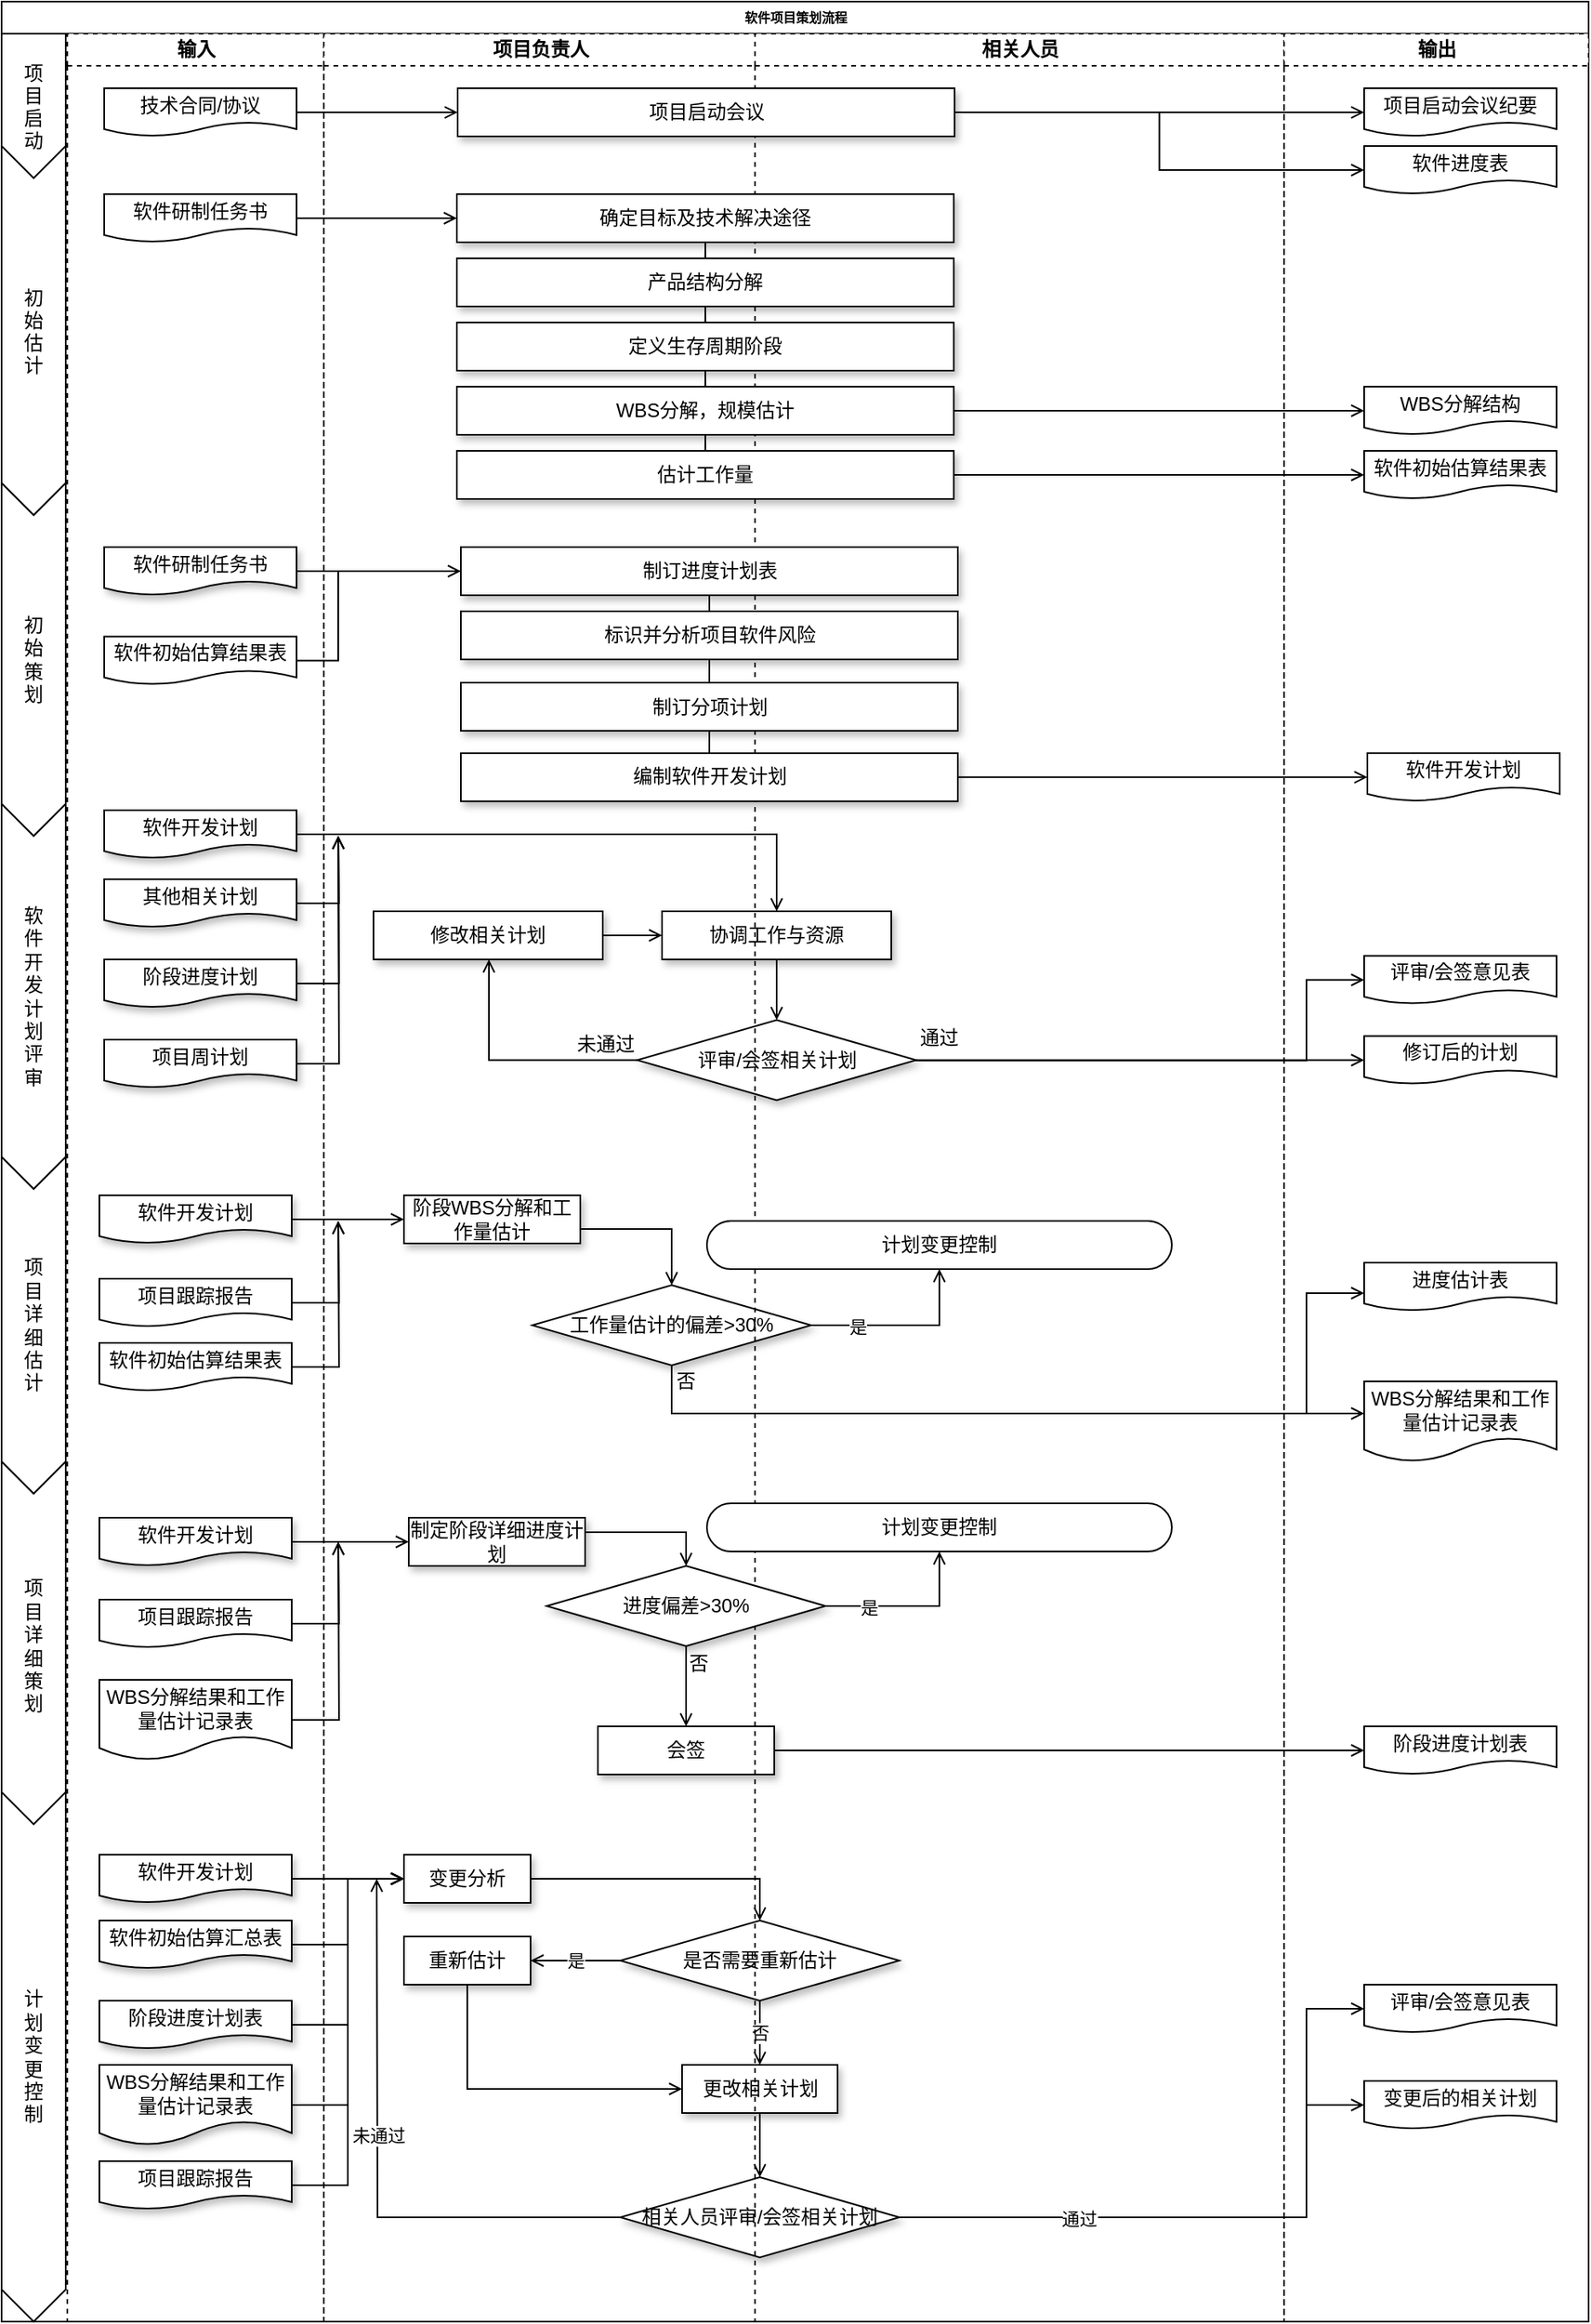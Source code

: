 <mxfile version="14.1.9" type="github">
  <diagram id="w8SpEJB-sEDBSY9oFkV7" name="Page-1">
    <mxGraphModel dx="1609" dy="449" grid="1" gridSize="10" guides="1" tooltips="1" connect="1" arrows="1" fold="1" page="1" pageScale="1" pageWidth="827" pageHeight="1169" math="0" shadow="0">
      <root>
        <mxCell id="0" />
        <mxCell id="1" parent="0" />
        <mxCell id="Btssx9xaQbp5NQotayz1-1" value="软件项目策划流程" style="swimlane;html=1;childLayout=stackLayout;startSize=20;rounded=0;shadow=0;labelBackgroundColor=none;strokeWidth=1;fontFamily=Verdana;fontSize=8;align=center;" parent="1" vertex="1">
          <mxGeometry x="-810" y="20" width="990" height="1446" as="geometry">
            <mxRectangle x="20" y="940" width="60" height="20" as="alternateBounds" />
          </mxGeometry>
        </mxCell>
        <mxCell id="Btssx9xaQbp5NQotayz1-191" value="" style="group" parent="Btssx9xaQbp5NQotayz1-1" vertex="1" connectable="0">
          <mxGeometry y="20" width="41" height="1426" as="geometry" />
        </mxCell>
        <mxCell id="Btssx9xaQbp5NQotayz1-184" value="项&lt;br&gt;目&lt;br&gt;详&lt;br&gt;细&lt;br&gt;估&lt;br&gt;计" style="shape=step;perimeter=stepPerimeter;whiteSpace=wrap;html=1;fixedSize=1;size=20;direction=south;" parent="Btssx9xaQbp5NQotayz1-191" vertex="1">
          <mxGeometry y="700" width="40" height="210" as="geometry" />
        </mxCell>
        <mxCell id="Btssx9xaQbp5NQotayz1-183" value="软&lt;br&gt;件&lt;br&gt;开&lt;br&gt;发&lt;br&gt;计&lt;br&gt;划&lt;br&gt;评&lt;br&gt;审" style="shape=step;perimeter=stepPerimeter;whiteSpace=wrap;html=1;fixedSize=1;size=20;direction=south;" parent="Btssx9xaQbp5NQotayz1-191" vertex="1">
          <mxGeometry y="480" width="40" height="240" as="geometry" />
        </mxCell>
        <mxCell id="Btssx9xaQbp5NQotayz1-180" value="初&lt;br&gt;始&lt;br&gt;策&lt;br&gt;划" style="shape=step;perimeter=stepPerimeter;whiteSpace=wrap;html=1;fixedSize=1;size=20;direction=south;" parent="Btssx9xaQbp5NQotayz1-191" vertex="1">
          <mxGeometry y="280" width="40" height="220" as="geometry" />
        </mxCell>
        <mxCell id="Btssx9xaQbp5NQotayz1-181" value="初&#xa;始&#xa;估&#xa;计" style="shape=offPageConnector;size=0.087;flipV=0;horizontal=1;" parent="Btssx9xaQbp5NQotayz1-191" vertex="1">
          <mxGeometry y="70" width="40" height="230" as="geometry" />
        </mxCell>
        <mxCell id="zPj_kpgLHt92mjGpTAv6-25" value="项&lt;br&gt;目&lt;br&gt;详&lt;br&gt;细&lt;br&gt;策&lt;br&gt;划" style="shape=step;perimeter=stepPerimeter;whiteSpace=wrap;html=1;fixedSize=1;size=20;direction=south;" parent="Btssx9xaQbp5NQotayz1-191" vertex="1">
          <mxGeometry y="890" width="40" height="230" as="geometry" />
        </mxCell>
        <mxCell id="zPj_kpgLHt92mjGpTAv6-26" value="&lt;span&gt;计&lt;/span&gt;&lt;br&gt;&lt;span&gt;划&lt;/span&gt;&lt;br&gt;&lt;span&gt;变&lt;/span&gt;&lt;br&gt;&lt;span&gt;更&lt;/span&gt;&lt;br&gt;&lt;span&gt;控&lt;/span&gt;&lt;br&gt;&lt;span&gt;制&lt;/span&gt;" style="shape=step;perimeter=stepPerimeter;whiteSpace=wrap;html=1;fixedSize=1;size=20;direction=south;" parent="Btssx9xaQbp5NQotayz1-191" vertex="1">
          <mxGeometry y="1096" width="40" height="330" as="geometry" />
        </mxCell>
        <mxCell id="Vag_nINS23XWTEaKlg8r-5" value="项&#xa;目&#xa;启&#xa;动" style="shape=offPageConnector;size=0.222;flipV=0;horizontal=1;" parent="Btssx9xaQbp5NQotayz1-191" vertex="1">
          <mxGeometry width="40" height="90" as="geometry" />
        </mxCell>
        <mxCell id="zPj_kpgLHt92mjGpTAv6-59" style="edgeStyle=orthogonalEdgeStyle;rounded=0;orthogonalLoop=1;jettySize=auto;html=1;endArrow=open;endFill=0;" parent="Btssx9xaQbp5NQotayz1-1" source="zPj_kpgLHt92mjGpTAv6-57" target="zPj_kpgLHt92mjGpTAv6-51" edge="1">
          <mxGeometry relative="1" as="geometry" />
        </mxCell>
        <mxCell id="zPj_kpgLHt92mjGpTAv6-11" style="edgeStyle=orthogonalEdgeStyle;rounded=0;orthogonalLoop=1;jettySize=auto;html=1;endArrow=open;endFill=0;" parent="Btssx9xaQbp5NQotayz1-1" source="zPj_kpgLHt92mjGpTAv6-1" target="zPj_kpgLHt92mjGpTAv6-6" edge="1">
          <mxGeometry relative="1" as="geometry" />
        </mxCell>
        <mxCell id="zPj_kpgLHt92mjGpTAv6-22" style="edgeStyle=orthogonalEdgeStyle;rounded=0;orthogonalLoop=1;jettySize=auto;html=1;entryX=0;entryY=0.5;entryDx=0;entryDy=0;endArrow=open;endFill=0;" parent="Btssx9xaQbp5NQotayz1-1" source="zPj_kpgLHt92mjGpTAv6-10" target="zPj_kpgLHt92mjGpTAv6-20" edge="1">
          <mxGeometry relative="1" as="geometry">
            <Array as="points">
              <mxPoint x="814" y="1381" />
              <mxPoint x="814" y="1311" />
            </Array>
          </mxGeometry>
        </mxCell>
        <mxCell id="zPj_kpgLHt92mjGpTAv6-23" style="edgeStyle=orthogonalEdgeStyle;rounded=0;orthogonalLoop=1;jettySize=auto;html=1;entryX=0;entryY=0.5;entryDx=0;entryDy=0;endArrow=open;endFill=0;" parent="Btssx9xaQbp5NQotayz1-1" source="zPj_kpgLHt92mjGpTAv6-10" target="zPj_kpgLHt92mjGpTAv6-21" edge="1">
          <mxGeometry relative="1" as="geometry">
            <Array as="points">
              <mxPoint x="814" y="1381" />
              <mxPoint x="814" y="1251" />
            </Array>
          </mxGeometry>
        </mxCell>
        <mxCell id="zPj_kpgLHt92mjGpTAv6-24" value="通过" style="edgeLabel;html=1;align=center;verticalAlign=middle;resizable=0;points=[];" parent="zPj_kpgLHt92mjGpTAv6-23" vertex="1" connectable="0">
          <mxGeometry x="-0.468" y="-1" relative="1" as="geometry">
            <mxPoint as="offset" />
          </mxGeometry>
        </mxCell>
        <mxCell id="zPj_kpgLHt92mjGpTAv6-67" style="edgeStyle=orthogonalEdgeStyle;rounded=0;orthogonalLoop=1;jettySize=auto;html=1;entryX=0;entryY=0.5;entryDx=0;entryDy=0;endArrow=open;endFill=0;" parent="Btssx9xaQbp5NQotayz1-1" source="zPj_kpgLHt92mjGpTAv6-2" target="zPj_kpgLHt92mjGpTAv6-6" edge="1">
          <mxGeometry relative="1" as="geometry" />
        </mxCell>
        <mxCell id="zPj_kpgLHt92mjGpTAv6-68" style="edgeStyle=orthogonalEdgeStyle;rounded=0;orthogonalLoop=1;jettySize=auto;html=1;entryX=0;entryY=0.5;entryDx=0;entryDy=0;endArrow=open;endFill=0;" parent="Btssx9xaQbp5NQotayz1-1" source="zPj_kpgLHt92mjGpTAv6-3" target="zPj_kpgLHt92mjGpTAv6-6" edge="1">
          <mxGeometry relative="1" as="geometry" />
        </mxCell>
        <mxCell id="zPj_kpgLHt92mjGpTAv6-69" style="edgeStyle=orthogonalEdgeStyle;rounded=0;orthogonalLoop=1;jettySize=auto;html=1;entryX=0;entryY=0.5;entryDx=0;entryDy=0;endArrow=open;endFill=0;" parent="Btssx9xaQbp5NQotayz1-1" source="zPj_kpgLHt92mjGpTAv6-4" target="zPj_kpgLHt92mjGpTAv6-6" edge="1">
          <mxGeometry relative="1" as="geometry" />
        </mxCell>
        <mxCell id="zPj_kpgLHt92mjGpTAv6-70" style="edgeStyle=orthogonalEdgeStyle;rounded=0;orthogonalLoop=1;jettySize=auto;html=1;entryX=0;entryY=0.5;entryDx=0;entryDy=0;endArrow=open;endFill=0;" parent="Btssx9xaQbp5NQotayz1-1" source="zPj_kpgLHt92mjGpTAv6-5" target="zPj_kpgLHt92mjGpTAv6-6" edge="1">
          <mxGeometry relative="1" as="geometry" />
        </mxCell>
        <mxCell id="Btssx9xaQbp5NQotayz1-65" value="输入" style="swimlane;html=1;startSize=20;dashed=1;" parent="Btssx9xaQbp5NQotayz1-1" vertex="1">
          <mxGeometry x="41" y="20" width="160" height="1426" as="geometry" />
        </mxCell>
        <mxCell id="Btssx9xaQbp5NQotayz1-213" value="软件初始估算结果表" style="shape=document;whiteSpace=wrap;html=1;boundedLbl=1;fontSize=12;" parent="Btssx9xaQbp5NQotayz1-65" vertex="1">
          <mxGeometry x="23" y="375.75" width="120" height="30" as="geometry" />
        </mxCell>
        <mxCell id="zPj_kpgLHt92mjGpTAv6-1" value="软件开发计划" style="shape=document;whiteSpace=wrap;html=1;boundedLbl=1;shadow=1;fontSize=12;" parent="Btssx9xaQbp5NQotayz1-65" vertex="1">
          <mxGeometry x="20" y="1135" width="120" height="30" as="geometry" />
        </mxCell>
        <mxCell id="zPj_kpgLHt92mjGpTAv6-2" value="软件初始估算汇总表" style="shape=document;whiteSpace=wrap;html=1;boundedLbl=1;shadow=1;fontSize=12;" parent="Btssx9xaQbp5NQotayz1-65" vertex="1">
          <mxGeometry x="20" y="1176" width="120" height="30" as="geometry" />
        </mxCell>
        <mxCell id="zPj_kpgLHt92mjGpTAv6-3" value="阶段进度计划表" style="shape=document;whiteSpace=wrap;html=1;boundedLbl=1;shadow=1;fontSize=12;" parent="Btssx9xaQbp5NQotayz1-65" vertex="1">
          <mxGeometry x="20" y="1226" width="120" height="30" as="geometry" />
        </mxCell>
        <mxCell id="zPj_kpgLHt92mjGpTAv6-4" value="WBS分解结果和工作量估计记录表" style="shape=document;whiteSpace=wrap;html=1;boundedLbl=1;shadow=1;fontSize=12;" parent="Btssx9xaQbp5NQotayz1-65" vertex="1">
          <mxGeometry x="20" y="1266" width="120" height="50" as="geometry" />
        </mxCell>
        <mxCell id="zPj_kpgLHt92mjGpTAv6-5" value="项目跟踪报告" style="shape=document;whiteSpace=wrap;html=1;boundedLbl=1;shadow=1;fontSize=12;" parent="Btssx9xaQbp5NQotayz1-65" vertex="1">
          <mxGeometry x="20" y="1326" width="120" height="30" as="geometry" />
        </mxCell>
        <mxCell id="zPj_kpgLHt92mjGpTAv6-28" value="软件开发计划" style="shape=document;whiteSpace=wrap;html=1;boundedLbl=1;shadow=1;fontSize=12;" parent="Btssx9xaQbp5NQotayz1-65" vertex="1">
          <mxGeometry x="20" y="724" width="120" height="30" as="geometry" />
        </mxCell>
        <mxCell id="zPj_kpgLHt92mjGpTAv6-29" value="项目跟踪报告" style="shape=document;whiteSpace=wrap;html=1;boundedLbl=1;fontSize=12;" parent="Btssx9xaQbp5NQotayz1-65" vertex="1">
          <mxGeometry x="20" y="776" width="120" height="30" as="geometry" />
        </mxCell>
        <mxCell id="zPj_kpgLHt92mjGpTAv6-30" value="软件初始估算结果表" style="shape=document;whiteSpace=wrap;html=1;boundedLbl=1;fontSize=12;" parent="Btssx9xaQbp5NQotayz1-65" vertex="1">
          <mxGeometry x="20" y="816" width="120" height="30" as="geometry" />
        </mxCell>
        <mxCell id="zPj_kpgLHt92mjGpTAv6-54" value="软件开发计划" style="shape=document;whiteSpace=wrap;html=1;boundedLbl=1;shadow=1;fontSize=12;" parent="Btssx9xaQbp5NQotayz1-65" vertex="1">
          <mxGeometry x="20" y="925" width="120" height="30" as="geometry" />
        </mxCell>
        <mxCell id="zPj_kpgLHt92mjGpTAv6-55" value="项目跟踪报告" style="shape=document;whiteSpace=wrap;html=1;boundedLbl=1;fontSize=12;" parent="Btssx9xaQbp5NQotayz1-65" vertex="1">
          <mxGeometry x="20" y="976" width="120" height="30" as="geometry" />
        </mxCell>
        <mxCell id="zPj_kpgLHt92mjGpTAv6-56" value="WBS分解结果和工作量估计记录表" style="shape=document;whiteSpace=wrap;html=1;boundedLbl=1;fontSize=12;" parent="Btssx9xaQbp5NQotayz1-65" vertex="1">
          <mxGeometry x="20" y="1026" width="120" height="50" as="geometry" />
        </mxCell>
        <mxCell id="Vag_nINS23XWTEaKlg8r-6" value="技术合同/协议" style="shape=document;whiteSpace=wrap;html=1;boundedLbl=1;fontSize=12;" parent="Btssx9xaQbp5NQotayz1-65" vertex="1">
          <mxGeometry x="23" y="34.01" width="120" height="30" as="geometry" />
        </mxCell>
        <mxCell id="Btssx9xaQbp5NQotayz1-124" value="软件研制任务书" style="shape=document;whiteSpace=wrap;html=1;boundedLbl=1;fontSize=12;" parent="Btssx9xaQbp5NQotayz1-65" vertex="1">
          <mxGeometry x="23" y="100" width="120" height="30" as="geometry" />
        </mxCell>
        <mxCell id="zPj_kpgLHt92mjGpTAv6-40" style="edgeStyle=orthogonalEdgeStyle;rounded=0;orthogonalLoop=1;jettySize=auto;html=1;endArrow=open;endFill=0;" parent="Btssx9xaQbp5NQotayz1-1" source="zPj_kpgLHt92mjGpTAv6-32" target="zPj_kpgLHt92mjGpTAv6-39" edge="1">
          <mxGeometry relative="1" as="geometry">
            <Array as="points">
              <mxPoint x="418" y="880" />
            </Array>
          </mxGeometry>
        </mxCell>
        <mxCell id="zPj_kpgLHt92mjGpTAv6-41" value="" style="edgeStyle=orthogonalEdgeStyle;rounded=0;orthogonalLoop=1;jettySize=auto;html=1;endArrow=open;endFill=0;" parent="Btssx9xaQbp5NQotayz1-1" source="zPj_kpgLHt92mjGpTAv6-32" target="zPj_kpgLHt92mjGpTAv6-38" edge="1">
          <mxGeometry relative="1" as="geometry">
            <Array as="points">
              <mxPoint x="418" y="880" />
              <mxPoint x="814" y="880" />
              <mxPoint x="814" y="805" />
            </Array>
          </mxGeometry>
        </mxCell>
        <mxCell id="zPj_kpgLHt92mjGpTAv6-62" style="edgeStyle=orthogonalEdgeStyle;rounded=0;orthogonalLoop=1;jettySize=auto;html=1;entryX=0;entryY=0.5;entryDx=0;entryDy=0;endArrow=open;endFill=0;" parent="Btssx9xaQbp5NQotayz1-1" source="zPj_kpgLHt92mjGpTAv6-28" target="zPj_kpgLHt92mjGpTAv6-31" edge="1">
          <mxGeometry relative="1" as="geometry" />
        </mxCell>
        <mxCell id="Btssx9xaQbp5NQotayz1-73" value="项目负责人" style="swimlane;html=1;startSize=20;dashed=1;" parent="Btssx9xaQbp5NQotayz1-1" vertex="1">
          <mxGeometry x="201" y="20" width="269" height="1426" as="geometry" />
        </mxCell>
        <mxCell id="Btssx9xaQbp5NQotayz1-238" style="edgeStyle=elbowEdgeStyle;rounded=0;orthogonalLoop=1;jettySize=auto;html=1;endArrow=open;endFill=0;" parent="Btssx9xaQbp5NQotayz1-73" source="Btssx9xaQbp5NQotayz1-132" target="Btssx9xaQbp5NQotayz1-135" edge="1">
          <mxGeometry relative="1" as="geometry" />
        </mxCell>
        <mxCell id="Btssx9xaQbp5NQotayz1-132" value="协调工作与资源" style="rounded=0;whiteSpace=wrap;html=1;shadow=1;fontSize=12;" parent="Btssx9xaQbp5NQotayz1-73" vertex="1">
          <mxGeometry x="211" y="547" width="143" height="30" as="geometry" />
        </mxCell>
        <mxCell id="Btssx9xaQbp5NQotayz1-239" style="edgeStyle=elbowEdgeStyle;rounded=0;orthogonalLoop=1;jettySize=auto;html=1;endArrow=open;endFill=0;" parent="Btssx9xaQbp5NQotayz1-73" source="Btssx9xaQbp5NQotayz1-135" target="Btssx9xaQbp5NQotayz1-236" edge="1">
          <mxGeometry relative="1" as="geometry">
            <Array as="points">
              <mxPoint x="103" y="610" />
            </Array>
          </mxGeometry>
        </mxCell>
        <mxCell id="Btssx9xaQbp5NQotayz1-135" value="评审/会签相关计划" style="rhombus;whiteSpace=wrap;html=1;shadow=1;fontSize=12;" parent="Btssx9xaQbp5NQotayz1-73" vertex="1">
          <mxGeometry x="195.5" y="614.75" width="174" height="50" as="geometry" />
        </mxCell>
        <mxCell id="Btssx9xaQbp5NQotayz1-131" style="edgeStyle=elbowEdgeStyle;rounded=0;orthogonalLoop=1;jettySize=auto;html=1;entryX=0.5;entryY=0;entryDx=0;entryDy=0;fontSize=12;endArrow=none;endFill=0;" parent="Btssx9xaQbp5NQotayz1-73" source="Btssx9xaQbp5NQotayz1-135" target="Btssx9xaQbp5NQotayz1-135" edge="1">
          <mxGeometry relative="1" as="geometry" />
        </mxCell>
        <mxCell id="Btssx9xaQbp5NQotayz1-237" style="edgeStyle=elbowEdgeStyle;rounded=0;orthogonalLoop=1;jettySize=auto;html=1;endArrow=open;endFill=0;" parent="Btssx9xaQbp5NQotayz1-73" source="Btssx9xaQbp5NQotayz1-236" target="Btssx9xaQbp5NQotayz1-132" edge="1">
          <mxGeometry relative="1" as="geometry" />
        </mxCell>
        <mxCell id="Btssx9xaQbp5NQotayz1-236" value="修改相关计划" style="rounded=0;whiteSpace=wrap;html=1;shadow=1;fontSize=12;" parent="Btssx9xaQbp5NQotayz1-73" vertex="1">
          <mxGeometry x="31" y="547" width="143" height="30" as="geometry" />
        </mxCell>
        <mxCell id="Btssx9xaQbp5NQotayz1-240" value="未通过" style="text;html=1;strokeColor=none;fillColor=none;align=center;verticalAlign=middle;whiteSpace=wrap;rounded=0;dashed=1;sketch=0;" parent="Btssx9xaQbp5NQotayz1-73" vertex="1">
          <mxGeometry x="155.5" y="619.75" width="40" height="20" as="geometry" />
        </mxCell>
        <mxCell id="zPj_kpgLHt92mjGpTAv6-12" style="edgeStyle=orthogonalEdgeStyle;rounded=0;orthogonalLoop=1;jettySize=auto;html=1;entryX=0.5;entryY=0;entryDx=0;entryDy=0;endArrow=open;endFill=0;" parent="Btssx9xaQbp5NQotayz1-73" source="zPj_kpgLHt92mjGpTAv6-6" target="zPj_kpgLHt92mjGpTAv6-7" edge="1">
          <mxGeometry relative="1" as="geometry" />
        </mxCell>
        <mxCell id="zPj_kpgLHt92mjGpTAv6-6" value="变更分析" style="rounded=0;whiteSpace=wrap;html=1;shadow=1;fontSize=12;" parent="Btssx9xaQbp5NQotayz1-73" vertex="1">
          <mxGeometry x="50" y="1135" width="79" height="30" as="geometry" />
        </mxCell>
        <mxCell id="zPj_kpgLHt92mjGpTAv6-13" value="是" style="edgeStyle=orthogonalEdgeStyle;rounded=0;orthogonalLoop=1;jettySize=auto;html=1;endArrow=open;endFill=0;" parent="Btssx9xaQbp5NQotayz1-73" source="zPj_kpgLHt92mjGpTAv6-7" target="zPj_kpgLHt92mjGpTAv6-8" edge="1">
          <mxGeometry relative="1" as="geometry" />
        </mxCell>
        <mxCell id="zPj_kpgLHt92mjGpTAv6-16" value="否" style="edgeStyle=orthogonalEdgeStyle;rounded=0;orthogonalLoop=1;jettySize=auto;html=1;endArrow=open;endFill=0;" parent="Btssx9xaQbp5NQotayz1-73" source="zPj_kpgLHt92mjGpTAv6-7" target="zPj_kpgLHt92mjGpTAv6-9" edge="1">
          <mxGeometry relative="1" as="geometry" />
        </mxCell>
        <mxCell id="zPj_kpgLHt92mjGpTAv6-7" value="是否需要重新估计" style="rhombus;whiteSpace=wrap;html=1;shadow=1;fontSize=12;" parent="Btssx9xaQbp5NQotayz1-73" vertex="1">
          <mxGeometry x="185" y="1176" width="174" height="50" as="geometry" />
        </mxCell>
        <mxCell id="zPj_kpgLHt92mjGpTAv6-19" style="edgeStyle=orthogonalEdgeStyle;rounded=0;orthogonalLoop=1;jettySize=auto;html=1;entryX=0;entryY=0.5;entryDx=0;entryDy=0;endArrow=open;endFill=0;" parent="Btssx9xaQbp5NQotayz1-73" source="zPj_kpgLHt92mjGpTAv6-8" target="zPj_kpgLHt92mjGpTAv6-9" edge="1">
          <mxGeometry relative="1" as="geometry">
            <Array as="points">
              <mxPoint x="89" y="1281" />
            </Array>
          </mxGeometry>
        </mxCell>
        <mxCell id="zPj_kpgLHt92mjGpTAv6-8" value="重新估计" style="rounded=0;whiteSpace=wrap;html=1;shadow=1;fontSize=12;" parent="Btssx9xaQbp5NQotayz1-73" vertex="1">
          <mxGeometry x="50" y="1186" width="79" height="30" as="geometry" />
        </mxCell>
        <mxCell id="zPj_kpgLHt92mjGpTAv6-17" style="edgeStyle=orthogonalEdgeStyle;rounded=0;orthogonalLoop=1;jettySize=auto;html=1;endArrow=open;endFill=0;" parent="Btssx9xaQbp5NQotayz1-73" source="zPj_kpgLHt92mjGpTAv6-9" target="zPj_kpgLHt92mjGpTAv6-10" edge="1">
          <mxGeometry relative="1" as="geometry" />
        </mxCell>
        <mxCell id="zPj_kpgLHt92mjGpTAv6-9" value="更改相关计划" style="rounded=0;whiteSpace=wrap;html=1;shadow=1;fontSize=12;" parent="Btssx9xaQbp5NQotayz1-73" vertex="1">
          <mxGeometry x="223.5" y="1266" width="97" height="30" as="geometry" />
        </mxCell>
        <mxCell id="zPj_kpgLHt92mjGpTAv6-10" value="相关人员评审/会签相关计划" style="rhombus;whiteSpace=wrap;html=1;shadow=1;fontSize=12;" parent="Btssx9xaQbp5NQotayz1-73" vertex="1">
          <mxGeometry x="185" y="1336" width="174" height="50" as="geometry" />
        </mxCell>
        <mxCell id="zPj_kpgLHt92mjGpTAv6-35" style="edgeStyle=orthogonalEdgeStyle;rounded=0;orthogonalLoop=1;jettySize=auto;html=1;entryX=0.5;entryY=0;entryDx=0;entryDy=0;endArrow=open;endFill=0;" parent="Btssx9xaQbp5NQotayz1-73" source="zPj_kpgLHt92mjGpTAv6-31" target="zPj_kpgLHt92mjGpTAv6-32" edge="1">
          <mxGeometry relative="1" as="geometry">
            <Array as="points">
              <mxPoint x="217" y="745" />
              <mxPoint x="217" y="770" />
              <mxPoint x="217" y="770" />
            </Array>
          </mxGeometry>
        </mxCell>
        <mxCell id="zPj_kpgLHt92mjGpTAv6-31" value="阶段WBS分解和工作量估计" style="rounded=0;whiteSpace=wrap;html=1;shadow=1;fontSize=12;" parent="Btssx9xaQbp5NQotayz1-73" vertex="1">
          <mxGeometry x="50" y="724" width="110" height="30" as="geometry" />
        </mxCell>
        <mxCell id="zPj_kpgLHt92mjGpTAv6-32" value="工作量估计的偏差&amp;gt;30%" style="rhombus;whiteSpace=wrap;html=1;shadow=1;fontSize=12;" parent="Btssx9xaQbp5NQotayz1-73" vertex="1">
          <mxGeometry x="130" y="780" width="174" height="50" as="geometry" />
        </mxCell>
        <mxCell id="zPj_kpgLHt92mjGpTAv6-42" value="否" style="text;html=1;strokeColor=none;fillColor=none;align=center;verticalAlign=middle;whiteSpace=wrap;rounded=0;" parent="Btssx9xaQbp5NQotayz1-73" vertex="1">
          <mxGeometry x="216" y="830" width="20" height="20" as="geometry" />
        </mxCell>
        <mxCell id="zPj_kpgLHt92mjGpTAv6-57" value="会签" style="rounded=0;whiteSpace=wrap;html=1;shadow=1;fontSize=12;" parent="Btssx9xaQbp5NQotayz1-73" vertex="1">
          <mxGeometry x="171" y="1055" width="110" height="30" as="geometry" />
        </mxCell>
        <mxCell id="zPj_kpgLHt92mjGpTAv6-49" value="否" style="text;html=1;strokeColor=none;fillColor=none;align=center;verticalAlign=middle;whiteSpace=wrap;rounded=0;" parent="Btssx9xaQbp5NQotayz1-73" vertex="1">
          <mxGeometry x="223.5" y="1006" width="20" height="20" as="geometry" />
        </mxCell>
        <mxCell id="Btssx9xaQbp5NQotayz1-234" style="edgeStyle=elbowEdgeStyle;rounded=0;orthogonalLoop=1;jettySize=auto;html=1;endArrow=open;endFill=0;" parent="Btssx9xaQbp5NQotayz1-1" source="Btssx9xaQbp5NQotayz1-135" target="Btssx9xaQbp5NQotayz1-232" edge="1">
          <mxGeometry relative="1" as="geometry" />
        </mxCell>
        <mxCell id="Btssx9xaQbp5NQotayz1-235" style="edgeStyle=elbowEdgeStyle;rounded=0;orthogonalLoop=1;jettySize=auto;html=1;endArrow=open;endFill=0;" parent="Btssx9xaQbp5NQotayz1-1" source="Btssx9xaQbp5NQotayz1-135" target="Btssx9xaQbp5NQotayz1-233" edge="1">
          <mxGeometry relative="1" as="geometry">
            <Array as="points">
              <mxPoint x="814" y="660" />
              <mxPoint x="781" y="659.75" />
            </Array>
          </mxGeometry>
        </mxCell>
        <mxCell id="Btssx9xaQbp5NQotayz1-84" value="相关人员" style="swimlane;html=1;startSize=20;dashed=1;" parent="Btssx9xaQbp5NQotayz1-1" vertex="1">
          <mxGeometry x="470" y="20" width="330" height="1426" as="geometry" />
        </mxCell>
        <mxCell id="Btssx9xaQbp5NQotayz1-139" value="通过" style="text;html=1;strokeColor=none;fillColor=none;align=center;verticalAlign=middle;whiteSpace=wrap;rounded=0;dashed=1;sketch=0;" parent="Btssx9xaQbp5NQotayz1-84" vertex="1">
          <mxGeometry x="95" y="616" width="40" height="20" as="geometry" />
        </mxCell>
        <mxCell id="zPj_kpgLHt92mjGpTAv6-48" value="计划变更控制" style="rounded=1;whiteSpace=wrap;html=1;arcSize=50;" parent="Btssx9xaQbp5NQotayz1-84" vertex="1">
          <mxGeometry x="-30" y="916" width="290" height="30" as="geometry" />
        </mxCell>
        <mxCell id="zPj_kpgLHt92mjGpTAv6-27" value="计划变更控制" style="rounded=1;whiteSpace=wrap;html=1;arcSize=50;" parent="Btssx9xaQbp5NQotayz1-84" vertex="1">
          <mxGeometry x="-30" y="740" width="290" height="30" as="geometry" />
        </mxCell>
        <mxCell id="Btssx9xaQbp5NQotayz1-85" value="输出" style="swimlane;html=1;startSize=20;dashed=1;" parent="Btssx9xaQbp5NQotayz1-1" vertex="1">
          <mxGeometry x="800" y="20" width="190" height="1426" as="geometry" />
        </mxCell>
        <mxCell id="Btssx9xaQbp5NQotayz1-211" value="项目启动会议纪要" style="shape=document;whiteSpace=wrap;html=1;boundedLbl=1;fontSize=12;" parent="Btssx9xaQbp5NQotayz1-85" vertex="1">
          <mxGeometry x="50" y="34.01" width="120" height="30" as="geometry" />
        </mxCell>
        <mxCell id="Btssx9xaQbp5NQotayz1-217" value="软件开发计划" style="shape=document;whiteSpace=wrap;html=1;boundedLbl=1;fontSize=12;" parent="Btssx9xaQbp5NQotayz1-85" vertex="1">
          <mxGeometry x="52" y="448.41" width="120" height="30" as="geometry" />
        </mxCell>
        <mxCell id="Btssx9xaQbp5NQotayz1-232" value="修订后的计划" style="shape=document;whiteSpace=wrap;html=1;boundedLbl=1;fontSize=12;" parent="Btssx9xaQbp5NQotayz1-85" vertex="1">
          <mxGeometry x="50" y="624.75" width="120" height="30" as="geometry" />
        </mxCell>
        <mxCell id="Btssx9xaQbp5NQotayz1-233" value="评审/会签意见表" style="shape=document;whiteSpace=wrap;html=1;boundedLbl=1;fontSize=12;" parent="Btssx9xaQbp5NQotayz1-85" vertex="1">
          <mxGeometry x="50" y="574.75" width="120" height="30" as="geometry" />
        </mxCell>
        <mxCell id="zPj_kpgLHt92mjGpTAv6-20" value="变更后的相关计划" style="shape=document;whiteSpace=wrap;html=1;boundedLbl=1;fontSize=12;" parent="Btssx9xaQbp5NQotayz1-85" vertex="1">
          <mxGeometry x="50" y="1276" width="120" height="30" as="geometry" />
        </mxCell>
        <mxCell id="zPj_kpgLHt92mjGpTAv6-21" value="评审/会签意见表" style="shape=document;whiteSpace=wrap;html=1;boundedLbl=1;fontSize=12;" parent="Btssx9xaQbp5NQotayz1-85" vertex="1">
          <mxGeometry x="50" y="1216" width="120" height="30" as="geometry" />
        </mxCell>
        <mxCell id="zPj_kpgLHt92mjGpTAv6-38" value="进度估计表" style="shape=document;whiteSpace=wrap;html=1;boundedLbl=1;fontSize=12;" parent="Btssx9xaQbp5NQotayz1-85" vertex="1">
          <mxGeometry x="50" y="766" width="120" height="30" as="geometry" />
        </mxCell>
        <mxCell id="zPj_kpgLHt92mjGpTAv6-39" value="WBS分解结果和工作量估计记录表" style="shape=document;whiteSpace=wrap;html=1;boundedLbl=1;fontSize=12;" parent="Btssx9xaQbp5NQotayz1-85" vertex="1">
          <mxGeometry x="50" y="840" width="120" height="50" as="geometry" />
        </mxCell>
        <mxCell id="zPj_kpgLHt92mjGpTAv6-51" value="阶段进度计划表" style="shape=document;whiteSpace=wrap;html=1;boundedLbl=1;fontSize=12;" parent="Btssx9xaQbp5NQotayz1-85" vertex="1">
          <mxGeometry x="50" y="1055" width="120" height="30" as="geometry" />
        </mxCell>
        <mxCell id="Btssx9xaQbp5NQotayz1-212" value="软件初始估算结果表" style="shape=document;whiteSpace=wrap;html=1;boundedLbl=1;fontSize=12;" parent="Btssx9xaQbp5NQotayz1-85" vertex="1">
          <mxGeometry x="50" y="260" width="120" height="30" as="geometry" />
        </mxCell>
        <mxCell id="5f4kAvoP6d3jUArEP7Nv-1" value="软件进度表" style="shape=document;whiteSpace=wrap;html=1;boundedLbl=1;fontSize=12;" vertex="1" parent="Btssx9xaQbp5NQotayz1-85">
          <mxGeometry x="50" y="70" width="120" height="30" as="geometry" />
        </mxCell>
        <mxCell id="5f4kAvoP6d3jUArEP7Nv-3" value="WBS分解结构" style="shape=document;whiteSpace=wrap;html=1;boundedLbl=1;fontSize=12;" vertex="1" parent="Btssx9xaQbp5NQotayz1-85">
          <mxGeometry x="50" y="220" width="120" height="30" as="geometry" />
        </mxCell>
        <mxCell id="zPj_kpgLHt92mjGpTAv6-36" style="edgeStyle=orthogonalEdgeStyle;rounded=0;orthogonalLoop=1;jettySize=auto;html=1;entryX=0.5;entryY=1;entryDx=0;entryDy=0;endArrow=open;endFill=0;exitX=1;exitY=0.5;exitDx=0;exitDy=0;" parent="Btssx9xaQbp5NQotayz1-1" source="zPj_kpgLHt92mjGpTAv6-32" target="zPj_kpgLHt92mjGpTAv6-27" edge="1">
          <mxGeometry relative="1" as="geometry">
            <Array as="points">
              <mxPoint x="585" y="825" />
            </Array>
          </mxGeometry>
        </mxCell>
        <mxCell id="zPj_kpgLHt92mjGpTAv6-37" value="是" style="edgeLabel;html=1;align=center;verticalAlign=middle;resizable=0;points=[];" parent="zPj_kpgLHt92mjGpTAv6-36" vertex="1" connectable="0">
          <mxGeometry x="-0.499" y="-1" relative="1" as="geometry">
            <mxPoint as="offset" />
          </mxGeometry>
        </mxCell>
        <mxCell id="Btssx9xaQbp5NQotayz1-125" value="软件研制任务书" style="shape=document;whiteSpace=wrap;html=1;boundedLbl=1;shadow=1;fontSize=12;" parent="1" vertex="1">
          <mxGeometry x="-746" y="360" width="120" height="30" as="geometry" />
        </mxCell>
        <mxCell id="Btssx9xaQbp5NQotayz1-230" style="edgeStyle=elbowEdgeStyle;rounded=0;orthogonalLoop=1;jettySize=auto;html=1;endArrow=open;endFill=0;" parent="1" source="Btssx9xaQbp5NQotayz1-157" target="Btssx9xaQbp5NQotayz1-211" edge="1">
          <mxGeometry relative="1" as="geometry" />
        </mxCell>
        <mxCell id="5f4kAvoP6d3jUArEP7Nv-2" style="edgeStyle=orthogonalEdgeStyle;rounded=0;orthogonalLoop=1;jettySize=auto;html=1;entryX=0;entryY=0.5;entryDx=0;entryDy=0;endArrow=open;endFill=0;" edge="1" parent="1" source="Btssx9xaQbp5NQotayz1-157" target="5f4kAvoP6d3jUArEP7Nv-1">
          <mxGeometry relative="1" as="geometry" />
        </mxCell>
        <mxCell id="Btssx9xaQbp5NQotayz1-157" value="项目启动会议" style="rounded=0;whiteSpace=wrap;html=1;shadow=1;fontSize=12;" parent="1" vertex="1">
          <mxGeometry x="-525.5" y="74.01" width="310" height="30" as="geometry" />
        </mxCell>
        <mxCell id="zPj_kpgLHt92mjGpTAv6-76" style="edgeStyle=orthogonalEdgeStyle;rounded=0;orthogonalLoop=1;jettySize=auto;html=1;entryX=0.5;entryY=0;entryDx=0;entryDy=0;endArrow=none;endFill=0;" parent="1" source="Btssx9xaQbp5NQotayz1-171" target="Btssx9xaQbp5NQotayz1-175" edge="1">
          <mxGeometry relative="1" as="geometry" />
        </mxCell>
        <mxCell id="Btssx9xaQbp5NQotayz1-171" value="制订进度计划表" style="rounded=0;whiteSpace=wrap;html=1;shadow=1;fontSize=12;" parent="1" vertex="1">
          <mxGeometry x="-523.5" y="360" width="310" height="30" as="geometry" />
        </mxCell>
        <mxCell id="Btssx9xaQbp5NQotayz1-172" style="edgeStyle=elbowEdgeStyle;rounded=0;orthogonalLoop=1;jettySize=auto;html=1;fontSize=12;endArrow=none;endFill=0;" parent="1" source="Btssx9xaQbp5NQotayz1-125" target="Btssx9xaQbp5NQotayz1-171" edge="1">
          <mxGeometry relative="1" as="geometry" />
        </mxCell>
        <mxCell id="Btssx9xaQbp5NQotayz1-227" style="edgeStyle=elbowEdgeStyle;rounded=0;orthogonalLoop=1;jettySize=auto;html=1;endArrow=none;endFill=0;" parent="1" source="Btssx9xaQbp5NQotayz1-177" target="Btssx9xaQbp5NQotayz1-225" edge="1">
          <mxGeometry relative="1" as="geometry" />
        </mxCell>
        <mxCell id="Btssx9xaQbp5NQotayz1-177" value="制订分项计划" style="rounded=0;whiteSpace=wrap;html=1;shadow=1;fontSize=12;" parent="1" vertex="1">
          <mxGeometry x="-523.5" y="444.5" width="310" height="30" as="geometry" />
        </mxCell>
        <mxCell id="Btssx9xaQbp5NQotayz1-214" style="edgeStyle=elbowEdgeStyle;rounded=0;orthogonalLoop=1;jettySize=auto;html=1;endArrow=open;endFill=0;" parent="1" source="Btssx9xaQbp5NQotayz1-213" target="Btssx9xaQbp5NQotayz1-171" edge="1">
          <mxGeometry relative="1" as="geometry">
            <Array as="points">
              <mxPoint x="-600" y="400" />
              <mxPoint x="-414" y="394.5" />
            </Array>
          </mxGeometry>
        </mxCell>
        <mxCell id="Btssx9xaQbp5NQotayz1-215" value="" style="edgeStyle=elbowEdgeStyle;rounded=0;orthogonalLoop=1;jettySize=auto;html=1;endArrow=none;endFill=0;" parent="1" source="Btssx9xaQbp5NQotayz1-175" target="Btssx9xaQbp5NQotayz1-177" edge="1">
          <mxGeometry relative="1" as="geometry" />
        </mxCell>
        <mxCell id="zPj_kpgLHt92mjGpTAv6-14" style="edgeStyle=orthogonalEdgeStyle;rounded=0;orthogonalLoop=1;jettySize=auto;html=1;endArrow=open;endFill=0;" parent="1" source="zPj_kpgLHt92mjGpTAv6-10" edge="1">
          <mxGeometry relative="1" as="geometry">
            <mxPoint x="-576" y="1190" as="targetPoint" />
          </mxGeometry>
        </mxCell>
        <mxCell id="zPj_kpgLHt92mjGpTAv6-15" value="未通过" style="edgeLabel;html=1;align=center;verticalAlign=middle;resizable=0;points=[];" parent="zPj_kpgLHt92mjGpTAv6-14" vertex="1" connectable="0">
          <mxGeometry x="0.118" relative="1" as="geometry">
            <mxPoint as="offset" />
          </mxGeometry>
        </mxCell>
        <mxCell id="zPj_kpgLHt92mjGpTAv6-77" style="edgeStyle=orthogonalEdgeStyle;rounded=0;orthogonalLoop=1;jettySize=auto;html=1;entryX=0.5;entryY=0;entryDx=0;entryDy=0;endArrow=open;endFill=0;" parent="1" source="zPj_kpgLHt92mjGpTAv6-44" target="zPj_kpgLHt92mjGpTAv6-47" edge="1">
          <mxGeometry relative="1" as="geometry">
            <Array as="points">
              <mxPoint x="-383" y="974" />
            </Array>
          </mxGeometry>
        </mxCell>
        <mxCell id="zPj_kpgLHt92mjGpTAv6-44" value="制定阶段详细进度计划" style="rounded=0;whiteSpace=wrap;html=1;shadow=1;fontSize=12;" parent="1" vertex="1">
          <mxGeometry x="-556" y="965" width="110" height="30" as="geometry" />
        </mxCell>
        <mxCell id="zPj_kpgLHt92mjGpTAv6-45" style="edgeStyle=orthogonalEdgeStyle;rounded=0;orthogonalLoop=1;jettySize=auto;html=1;entryX=0.5;entryY=1;entryDx=0;entryDy=0;endArrow=open;endFill=0;" parent="1" source="zPj_kpgLHt92mjGpTAv6-47" target="zPj_kpgLHt92mjGpTAv6-48" edge="1">
          <mxGeometry relative="1" as="geometry">
            <Array as="points">
              <mxPoint x="-225" y="1020" />
            </Array>
          </mxGeometry>
        </mxCell>
        <mxCell id="zPj_kpgLHt92mjGpTAv6-46" value="是" style="edgeLabel;html=1;align=center;verticalAlign=middle;resizable=0;points=[];" parent="zPj_kpgLHt92mjGpTAv6-45" vertex="1" connectable="0">
          <mxGeometry x="-0.499" y="-1" relative="1" as="geometry">
            <mxPoint as="offset" />
          </mxGeometry>
        </mxCell>
        <mxCell id="zPj_kpgLHt92mjGpTAv6-58" style="edgeStyle=orthogonalEdgeStyle;rounded=0;orthogonalLoop=1;jettySize=auto;html=1;entryX=0.5;entryY=0;entryDx=0;entryDy=0;endArrow=open;endFill=0;" parent="1" source="zPj_kpgLHt92mjGpTAv6-47" target="zPj_kpgLHt92mjGpTAv6-57" edge="1">
          <mxGeometry relative="1" as="geometry" />
        </mxCell>
        <mxCell id="zPj_kpgLHt92mjGpTAv6-47" value="进度偏差&amp;gt;30%" style="rhombus;whiteSpace=wrap;html=1;shadow=1;fontSize=12;" parent="1" vertex="1">
          <mxGeometry x="-470" y="995" width="174" height="50" as="geometry" />
        </mxCell>
        <mxCell id="zPj_kpgLHt92mjGpTAv6-61" style="edgeStyle=orthogonalEdgeStyle;rounded=0;orthogonalLoop=1;jettySize=auto;html=1;entryX=0;entryY=0.5;entryDx=0;entryDy=0;endArrow=open;endFill=0;" parent="1" source="zPj_kpgLHt92mjGpTAv6-54" target="zPj_kpgLHt92mjGpTAv6-44" edge="1">
          <mxGeometry relative="1" as="geometry" />
        </mxCell>
        <mxCell id="zPj_kpgLHt92mjGpTAv6-96" style="edgeStyle=orthogonalEdgeStyle;rounded=0;orthogonalLoop=1;jettySize=auto;html=1;endArrow=open;endFill=0;" parent="1" source="Btssx9xaQbp5NQotayz1-130" edge="1">
          <mxGeometry relative="1" as="geometry">
            <mxPoint x="-600" y="540" as="targetPoint" />
          </mxGeometry>
        </mxCell>
        <mxCell id="Btssx9xaQbp5NQotayz1-130" value="项目周计划" style="shape=document;whiteSpace=wrap;html=1;boundedLbl=1;shadow=1;fontSize=12;" parent="1" vertex="1">
          <mxGeometry x="-746" y="667" width="120" height="30" as="geometry" />
        </mxCell>
        <mxCell id="zPj_kpgLHt92mjGpTAv6-95" style="edgeStyle=orthogonalEdgeStyle;rounded=0;orthogonalLoop=1;jettySize=auto;html=1;endArrow=open;endFill=0;" parent="1" source="Btssx9xaQbp5NQotayz1-129" edge="1">
          <mxGeometry relative="1" as="geometry">
            <mxPoint x="-600" y="540" as="targetPoint" />
          </mxGeometry>
        </mxCell>
        <mxCell id="Btssx9xaQbp5NQotayz1-129" value="阶段进度计划" style="shape=document;whiteSpace=wrap;html=1;boundedLbl=1;shadow=1;fontSize=12;" parent="1" vertex="1">
          <mxGeometry x="-746" y="617" width="120" height="30" as="geometry" />
        </mxCell>
        <mxCell id="zPj_kpgLHt92mjGpTAv6-92" style="edgeStyle=orthogonalEdgeStyle;rounded=0;orthogonalLoop=1;jettySize=auto;html=1;endArrow=open;endFill=0;" parent="1" source="Btssx9xaQbp5NQotayz1-128" edge="1">
          <mxGeometry relative="1" as="geometry">
            <mxPoint x="-600" y="540" as="targetPoint" />
          </mxGeometry>
        </mxCell>
        <mxCell id="Btssx9xaQbp5NQotayz1-128" value="其他相关计划" style="shape=document;whiteSpace=wrap;html=1;boundedLbl=1;shadow=1;fontSize=12;" parent="1" vertex="1">
          <mxGeometry x="-746" y="567" width="120" height="30" as="geometry" />
        </mxCell>
        <mxCell id="zPj_kpgLHt92mjGpTAv6-79" style="edgeStyle=orthogonalEdgeStyle;rounded=0;orthogonalLoop=1;jettySize=auto;html=1;entryX=0.5;entryY=0;entryDx=0;entryDy=0;endArrow=open;endFill=0;" parent="1" source="Btssx9xaQbp5NQotayz1-127" target="Btssx9xaQbp5NQotayz1-132" edge="1">
          <mxGeometry relative="1" as="geometry" />
        </mxCell>
        <mxCell id="Btssx9xaQbp5NQotayz1-127" value="软件开发计划" style="shape=document;whiteSpace=wrap;html=1;boundedLbl=1;shadow=1;fontSize=12;" parent="1" vertex="1">
          <mxGeometry x="-746" y="524" width="120" height="30" as="geometry" />
        </mxCell>
        <mxCell id="Btssx9xaQbp5NQotayz1-175" value="标识并分析项目软件风险" style="rounded=0;whiteSpace=wrap;html=1;shadow=1;fontSize=12;" parent="1" vertex="1">
          <mxGeometry x="-523.5" y="400" width="310" height="30" as="geometry" />
        </mxCell>
        <mxCell id="zPj_kpgLHt92mjGpTAv6-85" style="edgeStyle=orthogonalEdgeStyle;rounded=0;orthogonalLoop=1;jettySize=auto;html=1;entryX=0;entryY=0.5;entryDx=0;entryDy=0;endArrow=open;endFill=0;" parent="1" source="Btssx9xaQbp5NQotayz1-225" target="Btssx9xaQbp5NQotayz1-217" edge="1">
          <mxGeometry relative="1" as="geometry" />
        </mxCell>
        <mxCell id="Btssx9xaQbp5NQotayz1-225" value="编制软件开发计划" style="rounded=0;whiteSpace=wrap;html=1;shadow=1;fontSize=12;" parent="1" vertex="1">
          <mxGeometry x="-523.5" y="488.41" width="310" height="30" as="geometry" />
        </mxCell>
        <mxCell id="zPj_kpgLHt92mjGpTAv6-83" style="edgeStyle=orthogonalEdgeStyle;rounded=0;orthogonalLoop=1;jettySize=auto;html=1;endArrow=open;endFill=0;" parent="1" source="zPj_kpgLHt92mjGpTAv6-29" edge="1">
          <mxGeometry relative="1" as="geometry">
            <mxPoint x="-600" y="780" as="targetPoint" />
          </mxGeometry>
        </mxCell>
        <mxCell id="zPj_kpgLHt92mjGpTAv6-84" style="edgeStyle=orthogonalEdgeStyle;rounded=0;orthogonalLoop=1;jettySize=auto;html=1;endArrow=open;endFill=0;" parent="1" source="zPj_kpgLHt92mjGpTAv6-30" edge="1">
          <mxGeometry relative="1" as="geometry">
            <mxPoint x="-600" y="780" as="targetPoint" />
          </mxGeometry>
        </mxCell>
        <mxCell id="zPj_kpgLHt92mjGpTAv6-93" style="edgeStyle=orthogonalEdgeStyle;rounded=0;orthogonalLoop=1;jettySize=auto;html=1;endArrow=open;endFill=0;" parent="1" source="zPj_kpgLHt92mjGpTAv6-55" edge="1">
          <mxGeometry relative="1" as="geometry">
            <mxPoint x="-600" y="980" as="targetPoint" />
          </mxGeometry>
        </mxCell>
        <mxCell id="zPj_kpgLHt92mjGpTAv6-94" style="edgeStyle=orthogonalEdgeStyle;rounded=0;orthogonalLoop=1;jettySize=auto;html=1;endArrow=open;endFill=0;" parent="1" source="zPj_kpgLHt92mjGpTAv6-56" edge="1">
          <mxGeometry relative="1" as="geometry">
            <mxPoint x="-600" y="980" as="targetPoint" />
          </mxGeometry>
        </mxCell>
        <mxCell id="Vag_nINS23XWTEaKlg8r-8" style="edgeStyle=orthogonalEdgeStyle;rounded=0;orthogonalLoop=1;jettySize=auto;html=1;endArrow=none;endFill=0;" parent="1" source="Vag_nINS23XWTEaKlg8r-2" target="Btssx9xaQbp5NQotayz1-201" edge="1">
          <mxGeometry relative="1" as="geometry" />
        </mxCell>
        <mxCell id="Vag_nINS23XWTEaKlg8r-2" value="确定目标及技术解决途径" style="rounded=0;whiteSpace=wrap;html=1;shadow=1;fontSize=12;" parent="1" vertex="1">
          <mxGeometry x="-526" y="140" width="310" height="30" as="geometry" />
        </mxCell>
        <mxCell id="Vag_nINS23XWTEaKlg8r-3" style="edgeStyle=orthogonalEdgeStyle;rounded=0;orthogonalLoop=1;jettySize=auto;html=1;entryX=0;entryY=0.5;entryDx=0;entryDy=0;endArrow=open;endFill=0;" parent="1" source="Btssx9xaQbp5NQotayz1-124" target="Vag_nINS23XWTEaKlg8r-2" edge="1">
          <mxGeometry relative="1" as="geometry" />
        </mxCell>
        <mxCell id="KVjqFIwhvAI2RNAKZv2C-1" style="edgeStyle=orthogonalEdgeStyle;rounded=0;orthogonalLoop=1;jettySize=auto;html=1;endArrow=none;endFill=0;" parent="1" source="Btssx9xaQbp5NQotayz1-201" target="Btssx9xaQbp5NQotayz1-203" edge="1">
          <mxGeometry relative="1" as="geometry" />
        </mxCell>
        <mxCell id="Btssx9xaQbp5NQotayz1-201" value="产品结构分解" style="rounded=0;whiteSpace=wrap;html=1;shadow=1;fontSize=12;" parent="1" vertex="1">
          <mxGeometry x="-526" y="180" width="310" height="30" as="geometry" />
        </mxCell>
        <mxCell id="KVjqFIwhvAI2RNAKZv2C-3" style="edgeStyle=orthogonalEdgeStyle;rounded=0;orthogonalLoop=1;jettySize=auto;html=1;entryX=0.5;entryY=0;entryDx=0;entryDy=0;endArrow=none;endFill=0;" parent="1" source="Btssx9xaQbp5NQotayz1-202" target="Btssx9xaQbp5NQotayz1-200" edge="1">
          <mxGeometry relative="1" as="geometry" />
        </mxCell>
        <mxCell id="5f4kAvoP6d3jUArEP7Nv-4" style="edgeStyle=orthogonalEdgeStyle;rounded=0;orthogonalLoop=1;jettySize=auto;html=1;entryX=0;entryY=0.5;entryDx=0;entryDy=0;endArrow=open;endFill=0;" edge="1" parent="1" source="Btssx9xaQbp5NQotayz1-202" target="5f4kAvoP6d3jUArEP7Nv-3">
          <mxGeometry relative="1" as="geometry" />
        </mxCell>
        <mxCell id="Btssx9xaQbp5NQotayz1-202" value="WBS分解，规模估计" style="rounded=0;whiteSpace=wrap;html=1;shadow=1;fontSize=12;" parent="1" vertex="1">
          <mxGeometry x="-526" y="260" width="310" height="30" as="geometry" />
        </mxCell>
        <mxCell id="KVjqFIwhvAI2RNAKZv2C-5" style="edgeStyle=orthogonalEdgeStyle;rounded=0;orthogonalLoop=1;jettySize=auto;html=1;entryX=0.5;entryY=0;entryDx=0;entryDy=0;endArrow=none;endFill=0;" parent="1" source="Btssx9xaQbp5NQotayz1-203" target="Btssx9xaQbp5NQotayz1-202" edge="1">
          <mxGeometry relative="1" as="geometry">
            <Array as="points">
              <mxPoint x="-371" y="260" />
              <mxPoint x="-371" y="260" />
            </Array>
          </mxGeometry>
        </mxCell>
        <mxCell id="Btssx9xaQbp5NQotayz1-203" value="定义生存周期阶段" style="rounded=0;whiteSpace=wrap;html=1;shadow=1;fontSize=12;" parent="1" vertex="1">
          <mxGeometry x="-526" y="220" width="310" height="30" as="geometry" />
        </mxCell>
        <mxCell id="Btssx9xaQbp5NQotayz1-200" value="估计工作量" style="rounded=0;whiteSpace=wrap;html=1;shadow=1;fontSize=12;" parent="1" vertex="1">
          <mxGeometry x="-526" y="300" width="310" height="30" as="geometry" />
        </mxCell>
        <mxCell id="Btssx9xaQbp5NQotayz1-228" style="edgeStyle=elbowEdgeStyle;rounded=0;orthogonalLoop=1;jettySize=auto;html=1;endArrow=open;endFill=0;" parent="1" source="Btssx9xaQbp5NQotayz1-200" target="Btssx9xaQbp5NQotayz1-212" edge="1">
          <mxGeometry relative="1" as="geometry" />
        </mxCell>
        <mxCell id="Vag_nINS23XWTEaKlg8r-7" style="edgeStyle=orthogonalEdgeStyle;rounded=0;orthogonalLoop=1;jettySize=auto;html=1;entryX=0;entryY=0.5;entryDx=0;entryDy=0;endArrow=open;endFill=0;" parent="1" source="Vag_nINS23XWTEaKlg8r-6" target="Btssx9xaQbp5NQotayz1-157" edge="1">
          <mxGeometry relative="1" as="geometry" />
        </mxCell>
      </root>
    </mxGraphModel>
  </diagram>
</mxfile>
